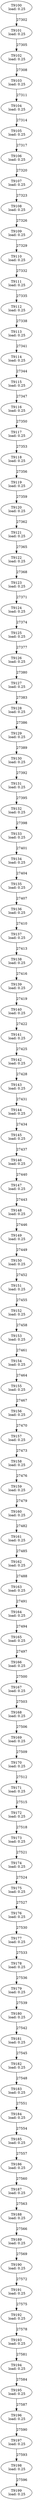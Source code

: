 digraph taskgraph {
	T9100 [label= "T9100\n load: 0.25"];
	T9101 [label= "T9101\n load: 0.25"];
	T9100 -> T9101[label=27302];
	T9102 [label= "T9102\n load: 0.25"];
	T9101 -> T9102[label=27305];
	T9103 [label= "T9103\n load: 0.25"];
	T9102 -> T9103[label=27308];
	T9104 [label= "T9104\n load: 0.25"];
	T9103 -> T9104[label=27311];
	T9105 [label= "T9105\n load: 0.25"];
	T9104 -> T9105[label=27314];
	T9106 [label= "T9106\n load: 0.25"];
	T9105 -> T9106[label=27317];
	T9107 [label= "T9107\n load: 0.25"];
	T9106 -> T9107[label=27320];
	T9108 [label= "T9108\n load: 0.25"];
	T9107 -> T9108[label=27323];
	T9109 [label= "T9109\n load: 0.25"];
	T9108 -> T9109[label=27326];
	T9110 [label= "T9110\n load: 0.25"];
	T9109 -> T9110[label=27329];
	T9111 [label= "T9111\n load: 0.25"];
	T9110 -> T9111[label=27332];
	T9112 [label= "T9112\n load: 0.25"];
	T9111 -> T9112[label=27335];
	T9113 [label= "T9113\n load: 0.25"];
	T9112 -> T9113[label=27338];
	T9114 [label= "T9114\n load: 0.25"];
	T9113 -> T9114[label=27341];
	T9115 [label= "T9115\n load: 0.25"];
	T9114 -> T9115[label=27344];
	T9116 [label= "T9116\n load: 0.25"];
	T9115 -> T9116[label=27347];
	T9117 [label= "T9117\n load: 0.25"];
	T9116 -> T9117[label=27350];
	T9118 [label= "T9118\n load: 0.25"];
	T9117 -> T9118[label=27353];
	T9119 [label= "T9119\n load: 0.25"];
	T9118 -> T9119[label=27356];
	T9120 [label= "T9120\n load: 0.25"];
	T9119 -> T9120[label=27359];
	T9121 [label= "T9121\n load: 0.25"];
	T9120 -> T9121[label=27362];
	T9122 [label= "T9122\n load: 0.25"];
	T9121 -> T9122[label=27365];
	T9123 [label= "T9123\n load: 0.25"];
	T9122 -> T9123[label=27368];
	T9124 [label= "T9124\n load: 0.25"];
	T9123 -> T9124[label=27371];
	T9125 [label= "T9125\n load: 0.25"];
	T9124 -> T9125[label=27374];
	T9126 [label= "T9126\n load: 0.25"];
	T9125 -> T9126[label=27377];
	T9127 [label= "T9127\n load: 0.25"];
	T9126 -> T9127[label=27380];
	T9128 [label= "T9128\n load: 0.25"];
	T9127 -> T9128[label=27383];
	T9129 [label= "T9129\n load: 0.25"];
	T9128 -> T9129[label=27386];
	T9130 [label= "T9130\n load: 0.25"];
	T9129 -> T9130[label=27389];
	T9131 [label= "T9131\n load: 0.25"];
	T9130 -> T9131[label=27392];
	T9132 [label= "T9132\n load: 0.25"];
	T9131 -> T9132[label=27395];
	T9133 [label= "T9133\n load: 0.25"];
	T9132 -> T9133[label=27398];
	T9134 [label= "T9134\n load: 0.25"];
	T9133 -> T9134[label=27401];
	T9135 [label= "T9135\n load: 0.25"];
	T9134 -> T9135[label=27404];
	T9136 [label= "T9136\n load: 0.25"];
	T9135 -> T9136[label=27407];
	T9137 [label= "T9137\n load: 0.25"];
	T9136 -> T9137[label=27410];
	T9138 [label= "T9138\n load: 0.25"];
	T9137 -> T9138[label=27413];
	T9139 [label= "T9139\n load: 0.25"];
	T9138 -> T9139[label=27416];
	T9140 [label= "T9140\n load: 0.25"];
	T9139 -> T9140[label=27419];
	T9141 [label= "T9141\n load: 0.25"];
	T9140 -> T9141[label=27422];
	T9142 [label= "T9142\n load: 0.25"];
	T9141 -> T9142[label=27425];
	T9143 [label= "T9143\n load: 0.25"];
	T9142 -> T9143[label=27428];
	T9144 [label= "T9144\n load: 0.25"];
	T9143 -> T9144[label=27431];
	T9145 [label= "T9145\n load: 0.25"];
	T9144 -> T9145[label=27434];
	T9146 [label= "T9146\n load: 0.25"];
	T9145 -> T9146[label=27437];
	T9147 [label= "T9147\n load: 0.25"];
	T9146 -> T9147[label=27440];
	T9148 [label= "T9148\n load: 0.25"];
	T9147 -> T9148[label=27443];
	T9149 [label= "T9149\n load: 0.25"];
	T9148 -> T9149[label=27446];
	T9150 [label= "T9150\n load: 0.25"];
	T9149 -> T9150[label=27449];
	T9151 [label= "T9151\n load: 0.25"];
	T9150 -> T9151[label=27452];
	T9152 [label= "T9152\n load: 0.25"];
	T9151 -> T9152[label=27455];
	T9153 [label= "T9153\n load: 0.25"];
	T9152 -> T9153[label=27458];
	T9154 [label= "T9154\n load: 0.25"];
	T9153 -> T9154[label=27461];
	T9155 [label= "T9155\n load: 0.25"];
	T9154 -> T9155[label=27464];
	T9156 [label= "T9156\n load: 0.25"];
	T9155 -> T9156[label=27467];
	T9157 [label= "T9157\n load: 0.25"];
	T9156 -> T9157[label=27470];
	T9158 [label= "T9158\n load: 0.25"];
	T9157 -> T9158[label=27473];
	T9159 [label= "T9159\n load: 0.25"];
	T9158 -> T9159[label=27476];
	T9160 [label= "T9160\n load: 0.25"];
	T9159 -> T9160[label=27479];
	T9161 [label= "T9161\n load: 0.25"];
	T9160 -> T9161[label=27482];
	T9162 [label= "T9162\n load: 0.25"];
	T9161 -> T9162[label=27485];
	T9163 [label= "T9163\n load: 0.25"];
	T9162 -> T9163[label=27488];
	T9164 [label= "T9164\n load: 0.25"];
	T9163 -> T9164[label=27491];
	T9165 [label= "T9165\n load: 0.25"];
	T9164 -> T9165[label=27494];
	T9166 [label= "T9166\n load: 0.25"];
	T9165 -> T9166[label=27497];
	T9167 [label= "T9167\n load: 0.25"];
	T9166 -> T9167[label=27500];
	T9168 [label= "T9168\n load: 0.25"];
	T9167 -> T9168[label=27503];
	T9169 [label= "T9169\n load: 0.25"];
	T9168 -> T9169[label=27506];
	T9170 [label= "T9170\n load: 0.25"];
	T9169 -> T9170[label=27509];
	T9171 [label= "T9171\n load: 0.25"];
	T9170 -> T9171[label=27512];
	T9172 [label= "T9172\n load: 0.25"];
	T9171 -> T9172[label=27515];
	T9173 [label= "T9173\n load: 0.25"];
	T9172 -> T9173[label=27518];
	T9174 [label= "T9174\n load: 0.25"];
	T9173 -> T9174[label=27521];
	T9175 [label= "T9175\n load: 0.25"];
	T9174 -> T9175[label=27524];
	T9176 [label= "T9176\n load: 0.25"];
	T9175 -> T9176[label=27527];
	T9177 [label= "T9177\n load: 0.25"];
	T9176 -> T9177[label=27530];
	T9178 [label= "T9178\n load: 0.25"];
	T9177 -> T9178[label=27533];
	T9179 [label= "T9179\n load: 0.25"];
	T9178 -> T9179[label=27536];
	T9180 [label= "T9180\n load: 0.25"];
	T9179 -> T9180[label=27539];
	T9181 [label= "T9181\n load: 0.25"];
	T9180 -> T9181[label=27542];
	T9182 [label= "T9182\n load: 0.25"];
	T9181 -> T9182[label=27545];
	T9183 [label= "T9183\n load: 0.25"];
	T9182 -> T9183[label=27548];
	T9184 [label= "T9184\n load: 0.25"];
	T9183 -> T9184[label=27551];
	T9185 [label= "T9185\n load: 0.25"];
	T9184 -> T9185[label=27554];
	T9186 [label= "T9186\n load: 0.25"];
	T9185 -> T9186[label=27557];
	T9187 [label= "T9187\n load: 0.25"];
	T9186 -> T9187[label=27560];
	T9188 [label= "T9188\n load: 0.25"];
	T9187 -> T9188[label=27563];
	T9189 [label= "T9189\n load: 0.25"];
	T9188 -> T9189[label=27566];
	T9190 [label= "T9190\n load: 0.25"];
	T9189 -> T9190[label=27569];
	T9191 [label= "T9191\n load: 0.25"];
	T9190 -> T9191[label=27572];
	T9192 [label= "T9192\n load: 0.25"];
	T9191 -> T9192[label=27575];
	T9193 [label= "T9193\n load: 0.25"];
	T9192 -> T9193[label=27578];
	T9194 [label= "T9194\n load: 0.25"];
	T9193 -> T9194[label=27581];
	T9195 [label= "T9195\n load: 0.25"];
	T9194 -> T9195[label=27584];
	T9196 [label= "T9196\n load: 0.25"];
	T9195 -> T9196[label=27587];
	T9197 [label= "T9197\n load: 0.25"];
	T9196 -> T9197[label=27590];
	T9198 [label= "T9198\n load: 0.25"];
	T9197 -> T9198[label=27593];
	T9199 [label= "T9199\n load: 0.25"];
	T9198 -> T9199[label=27596];
}